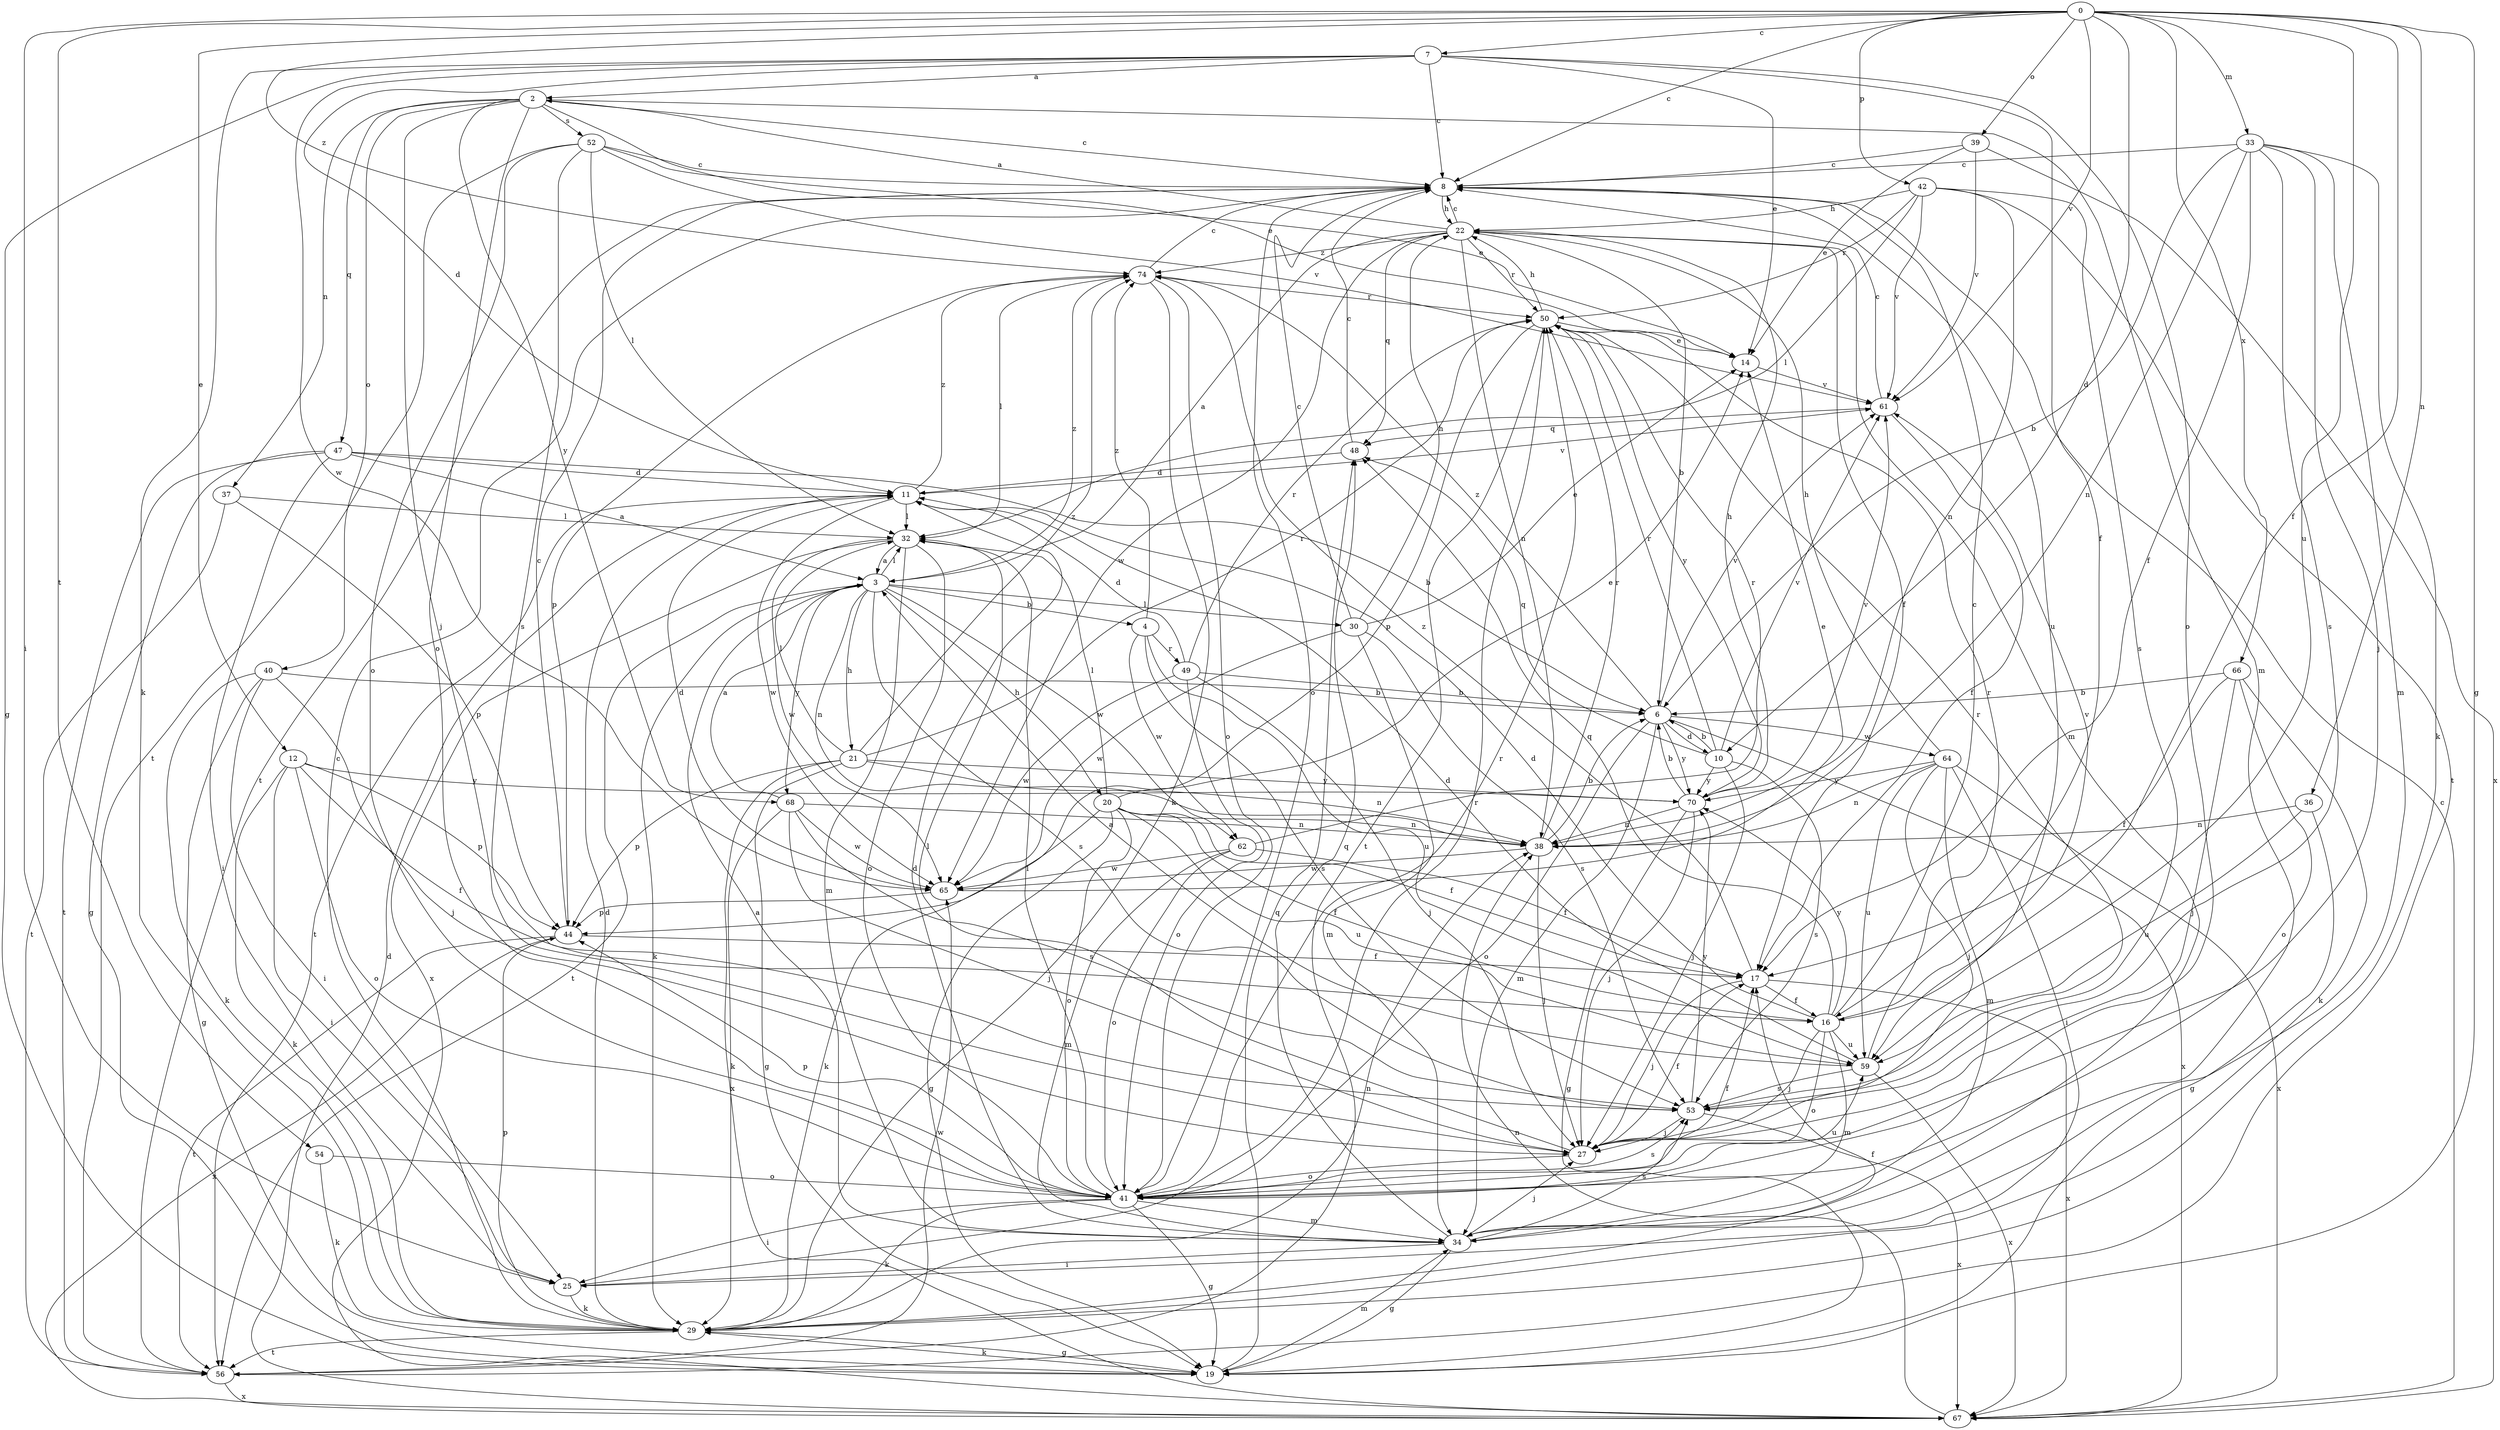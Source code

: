 strict digraph  {
0;
2;
3;
4;
6;
7;
8;
10;
11;
12;
14;
16;
17;
19;
20;
21;
22;
25;
27;
29;
30;
32;
33;
34;
36;
37;
38;
39;
40;
41;
42;
44;
47;
48;
49;
50;
52;
53;
54;
56;
59;
61;
62;
64;
65;
66;
67;
68;
70;
74;
0 -> 7  [label=c];
0 -> 8  [label=c];
0 -> 10  [label=d];
0 -> 12  [label=e];
0 -> 16  [label=f];
0 -> 19  [label=g];
0 -> 25  [label=i];
0 -> 33  [label=m];
0 -> 36  [label=n];
0 -> 39  [label=o];
0 -> 42  [label=p];
0 -> 54  [label=t];
0 -> 59  [label=u];
0 -> 61  [label=v];
0 -> 66  [label=x];
0 -> 74  [label=z];
2 -> 8  [label=c];
2 -> 14  [label=e];
2 -> 27  [label=j];
2 -> 34  [label=m];
2 -> 37  [label=n];
2 -> 40  [label=o];
2 -> 41  [label=o];
2 -> 47  [label=q];
2 -> 52  [label=s];
2 -> 68  [label=y];
3 -> 4  [label=b];
3 -> 20  [label=h];
3 -> 21  [label=h];
3 -> 29  [label=k];
3 -> 30  [label=l];
3 -> 32  [label=l];
3 -> 38  [label=n];
3 -> 53  [label=s];
3 -> 56  [label=t];
3 -> 62  [label=w];
3 -> 68  [label=y];
3 -> 74  [label=z];
4 -> 49  [label=r];
4 -> 53  [label=s];
4 -> 59  [label=u];
4 -> 62  [label=w];
4 -> 74  [label=z];
6 -> 10  [label=d];
6 -> 34  [label=m];
6 -> 41  [label=o];
6 -> 61  [label=v];
6 -> 64  [label=w];
6 -> 67  [label=x];
6 -> 70  [label=y];
6 -> 74  [label=z];
7 -> 2  [label=a];
7 -> 8  [label=c];
7 -> 11  [label=d];
7 -> 14  [label=e];
7 -> 16  [label=f];
7 -> 19  [label=g];
7 -> 29  [label=k];
7 -> 41  [label=o];
7 -> 65  [label=w];
8 -> 22  [label=h];
8 -> 41  [label=o];
8 -> 56  [label=t];
8 -> 59  [label=u];
10 -> 6  [label=b];
10 -> 27  [label=j];
10 -> 48  [label=q];
10 -> 50  [label=r];
10 -> 53  [label=s];
10 -> 61  [label=v];
10 -> 70  [label=y];
11 -> 32  [label=l];
11 -> 56  [label=t];
11 -> 61  [label=v];
11 -> 65  [label=w];
11 -> 74  [label=z];
12 -> 16  [label=f];
12 -> 25  [label=i];
12 -> 29  [label=k];
12 -> 41  [label=o];
12 -> 44  [label=p];
12 -> 70  [label=y];
14 -> 61  [label=v];
16 -> 8  [label=c];
16 -> 11  [label=d];
16 -> 27  [label=j];
16 -> 34  [label=m];
16 -> 41  [label=o];
16 -> 48  [label=q];
16 -> 59  [label=u];
16 -> 61  [label=v];
16 -> 70  [label=y];
17 -> 16  [label=f];
17 -> 27  [label=j];
17 -> 67  [label=x];
17 -> 74  [label=z];
19 -> 29  [label=k];
19 -> 34  [label=m];
19 -> 48  [label=q];
20 -> 14  [label=e];
20 -> 16  [label=f];
20 -> 17  [label=f];
20 -> 19  [label=g];
20 -> 29  [label=k];
20 -> 32  [label=l];
20 -> 38  [label=n];
20 -> 41  [label=o];
20 -> 59  [label=u];
21 -> 19  [label=g];
21 -> 32  [label=l];
21 -> 38  [label=n];
21 -> 44  [label=p];
21 -> 50  [label=r];
21 -> 67  [label=x];
21 -> 70  [label=y];
21 -> 74  [label=z];
22 -> 2  [label=a];
22 -> 3  [label=a];
22 -> 6  [label=b];
22 -> 8  [label=c];
22 -> 17  [label=f];
22 -> 34  [label=m];
22 -> 38  [label=n];
22 -> 48  [label=q];
22 -> 50  [label=r];
22 -> 65  [label=w];
22 -> 74  [label=z];
25 -> 29  [label=k];
25 -> 50  [label=r];
27 -> 17  [label=f];
27 -> 32  [label=l];
27 -> 41  [label=o];
29 -> 8  [label=c];
29 -> 11  [label=d];
29 -> 17  [label=f];
29 -> 19  [label=g];
29 -> 38  [label=n];
29 -> 44  [label=p];
29 -> 56  [label=t];
30 -> 8  [label=c];
30 -> 14  [label=e];
30 -> 22  [label=h];
30 -> 34  [label=m];
30 -> 53  [label=s];
30 -> 65  [label=w];
32 -> 3  [label=a];
32 -> 34  [label=m];
32 -> 41  [label=o];
32 -> 65  [label=w];
32 -> 67  [label=x];
33 -> 6  [label=b];
33 -> 8  [label=c];
33 -> 17  [label=f];
33 -> 27  [label=j];
33 -> 29  [label=k];
33 -> 34  [label=m];
33 -> 38  [label=n];
33 -> 53  [label=s];
34 -> 3  [label=a];
34 -> 11  [label=d];
34 -> 19  [label=g];
34 -> 25  [label=i];
34 -> 27  [label=j];
34 -> 48  [label=q];
34 -> 53  [label=s];
36 -> 19  [label=g];
36 -> 38  [label=n];
36 -> 59  [label=u];
37 -> 32  [label=l];
37 -> 44  [label=p];
37 -> 56  [label=t];
38 -> 6  [label=b];
38 -> 27  [label=j];
38 -> 50  [label=r];
38 -> 65  [label=w];
39 -> 8  [label=c];
39 -> 14  [label=e];
39 -> 61  [label=v];
39 -> 67  [label=x];
40 -> 6  [label=b];
40 -> 19  [label=g];
40 -> 25  [label=i];
40 -> 27  [label=j];
40 -> 29  [label=k];
41 -> 17  [label=f];
41 -> 19  [label=g];
41 -> 25  [label=i];
41 -> 29  [label=k];
41 -> 32  [label=l];
41 -> 34  [label=m];
41 -> 44  [label=p];
41 -> 50  [label=r];
41 -> 53  [label=s];
41 -> 59  [label=u];
42 -> 22  [label=h];
42 -> 32  [label=l];
42 -> 38  [label=n];
42 -> 50  [label=r];
42 -> 53  [label=s];
42 -> 56  [label=t];
42 -> 61  [label=v];
44 -> 8  [label=c];
44 -> 17  [label=f];
44 -> 56  [label=t];
44 -> 67  [label=x];
47 -> 3  [label=a];
47 -> 6  [label=b];
47 -> 11  [label=d];
47 -> 19  [label=g];
47 -> 25  [label=i];
47 -> 56  [label=t];
48 -> 8  [label=c];
48 -> 11  [label=d];
49 -> 6  [label=b];
49 -> 11  [label=d];
49 -> 27  [label=j];
49 -> 41  [label=o];
49 -> 50  [label=r];
49 -> 65  [label=w];
50 -> 14  [label=e];
50 -> 22  [label=h];
50 -> 44  [label=p];
50 -> 56  [label=t];
50 -> 70  [label=y];
52 -> 8  [label=c];
52 -> 14  [label=e];
52 -> 32  [label=l];
52 -> 41  [label=o];
52 -> 53  [label=s];
52 -> 56  [label=t];
52 -> 61  [label=v];
53 -> 27  [label=j];
53 -> 50  [label=r];
53 -> 67  [label=x];
53 -> 70  [label=y];
54 -> 29  [label=k];
54 -> 41  [label=o];
56 -> 65  [label=w];
56 -> 67  [label=x];
59 -> 3  [label=a];
59 -> 11  [label=d];
59 -> 50  [label=r];
59 -> 53  [label=s];
59 -> 67  [label=x];
61 -> 8  [label=c];
61 -> 17  [label=f];
61 -> 48  [label=q];
62 -> 17  [label=f];
62 -> 34  [label=m];
62 -> 41  [label=o];
62 -> 50  [label=r];
62 -> 65  [label=w];
64 -> 22  [label=h];
64 -> 25  [label=i];
64 -> 27  [label=j];
64 -> 34  [label=m];
64 -> 38  [label=n];
64 -> 59  [label=u];
64 -> 67  [label=x];
64 -> 70  [label=y];
65 -> 11  [label=d];
65 -> 14  [label=e];
65 -> 44  [label=p];
66 -> 6  [label=b];
66 -> 17  [label=f];
66 -> 27  [label=j];
66 -> 29  [label=k];
66 -> 41  [label=o];
67 -> 8  [label=c];
67 -> 11  [label=d];
67 -> 38  [label=n];
68 -> 3  [label=a];
68 -> 27  [label=j];
68 -> 29  [label=k];
68 -> 38  [label=n];
68 -> 53  [label=s];
68 -> 65  [label=w];
70 -> 6  [label=b];
70 -> 19  [label=g];
70 -> 22  [label=h];
70 -> 27  [label=j];
70 -> 38  [label=n];
70 -> 61  [label=v];
74 -> 8  [label=c];
74 -> 29  [label=k];
74 -> 32  [label=l];
74 -> 41  [label=o];
74 -> 44  [label=p];
74 -> 50  [label=r];
}
